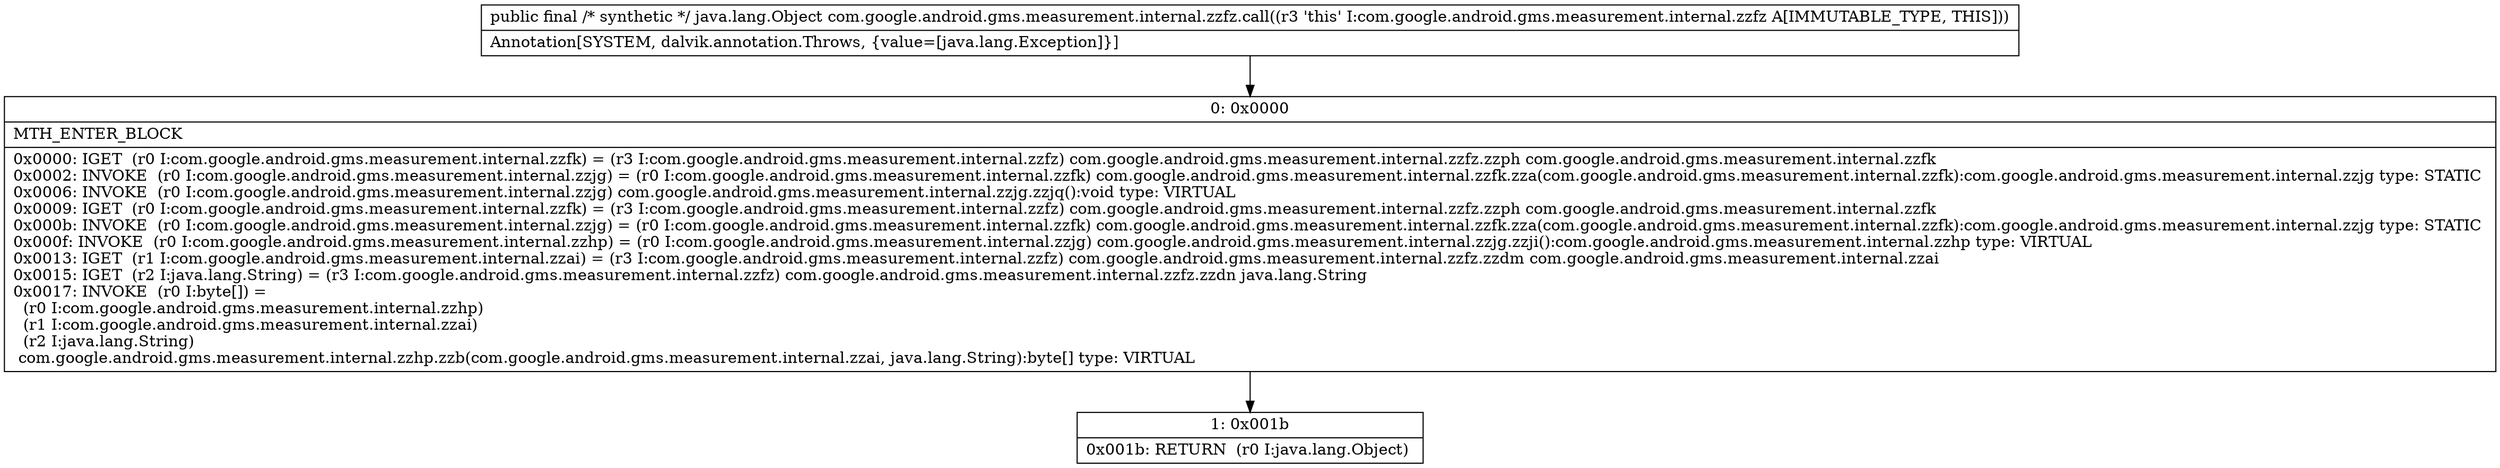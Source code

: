 digraph "CFG forcom.google.android.gms.measurement.internal.zzfz.call()Ljava\/lang\/Object;" {
Node_0 [shape=record,label="{0\:\ 0x0000|MTH_ENTER_BLOCK\l|0x0000: IGET  (r0 I:com.google.android.gms.measurement.internal.zzfk) = (r3 I:com.google.android.gms.measurement.internal.zzfz) com.google.android.gms.measurement.internal.zzfz.zzph com.google.android.gms.measurement.internal.zzfk \l0x0002: INVOKE  (r0 I:com.google.android.gms.measurement.internal.zzjg) = (r0 I:com.google.android.gms.measurement.internal.zzfk) com.google.android.gms.measurement.internal.zzfk.zza(com.google.android.gms.measurement.internal.zzfk):com.google.android.gms.measurement.internal.zzjg type: STATIC \l0x0006: INVOKE  (r0 I:com.google.android.gms.measurement.internal.zzjg) com.google.android.gms.measurement.internal.zzjg.zzjq():void type: VIRTUAL \l0x0009: IGET  (r0 I:com.google.android.gms.measurement.internal.zzfk) = (r3 I:com.google.android.gms.measurement.internal.zzfz) com.google.android.gms.measurement.internal.zzfz.zzph com.google.android.gms.measurement.internal.zzfk \l0x000b: INVOKE  (r0 I:com.google.android.gms.measurement.internal.zzjg) = (r0 I:com.google.android.gms.measurement.internal.zzfk) com.google.android.gms.measurement.internal.zzfk.zza(com.google.android.gms.measurement.internal.zzfk):com.google.android.gms.measurement.internal.zzjg type: STATIC \l0x000f: INVOKE  (r0 I:com.google.android.gms.measurement.internal.zzhp) = (r0 I:com.google.android.gms.measurement.internal.zzjg) com.google.android.gms.measurement.internal.zzjg.zzji():com.google.android.gms.measurement.internal.zzhp type: VIRTUAL \l0x0013: IGET  (r1 I:com.google.android.gms.measurement.internal.zzai) = (r3 I:com.google.android.gms.measurement.internal.zzfz) com.google.android.gms.measurement.internal.zzfz.zzdm com.google.android.gms.measurement.internal.zzai \l0x0015: IGET  (r2 I:java.lang.String) = (r3 I:com.google.android.gms.measurement.internal.zzfz) com.google.android.gms.measurement.internal.zzfz.zzdn java.lang.String \l0x0017: INVOKE  (r0 I:byte[]) = \l  (r0 I:com.google.android.gms.measurement.internal.zzhp)\l  (r1 I:com.google.android.gms.measurement.internal.zzai)\l  (r2 I:java.lang.String)\l com.google.android.gms.measurement.internal.zzhp.zzb(com.google.android.gms.measurement.internal.zzai, java.lang.String):byte[] type: VIRTUAL \l}"];
Node_1 [shape=record,label="{1\:\ 0x001b|0x001b: RETURN  (r0 I:java.lang.Object) \l}"];
MethodNode[shape=record,label="{public final \/* synthetic *\/ java.lang.Object com.google.android.gms.measurement.internal.zzfz.call((r3 'this' I:com.google.android.gms.measurement.internal.zzfz A[IMMUTABLE_TYPE, THIS]))  | Annotation[SYSTEM, dalvik.annotation.Throws, \{value=[java.lang.Exception]\}]\l}"];
MethodNode -> Node_0;
Node_0 -> Node_1;
}

